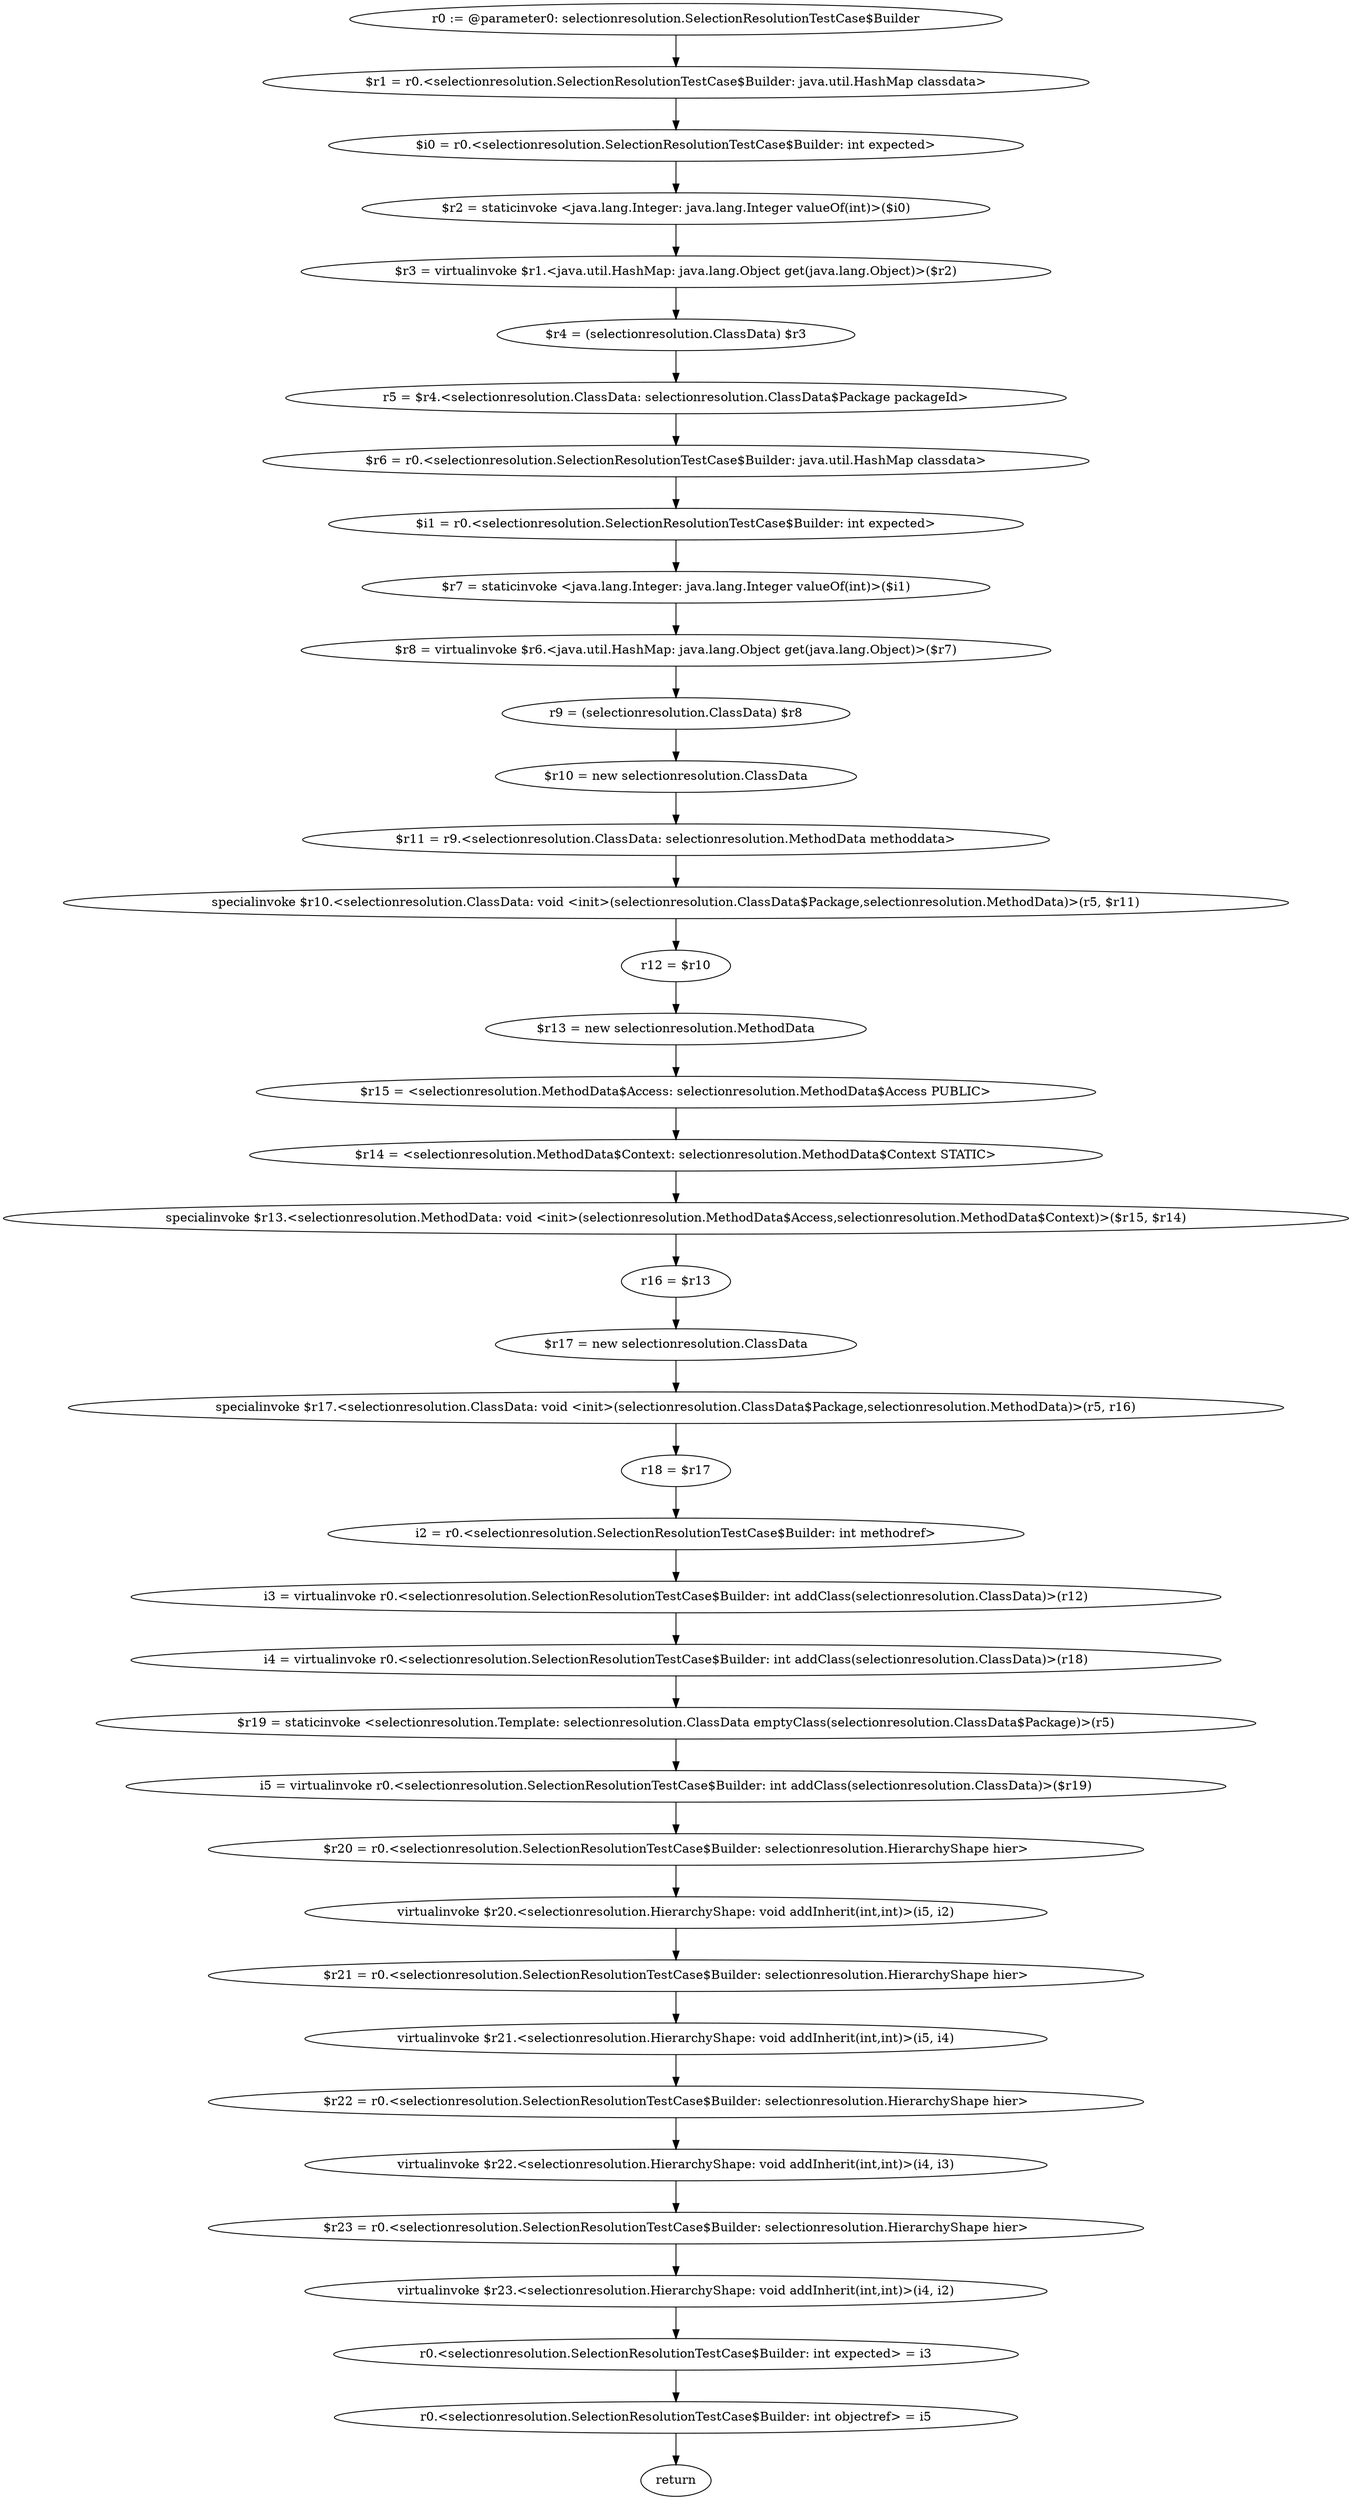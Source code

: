 digraph "unitGraph" {
    "r0 := @parameter0: selectionresolution.SelectionResolutionTestCase$Builder"
    "$r1 = r0.<selectionresolution.SelectionResolutionTestCase$Builder: java.util.HashMap classdata>"
    "$i0 = r0.<selectionresolution.SelectionResolutionTestCase$Builder: int expected>"
    "$r2 = staticinvoke <java.lang.Integer: java.lang.Integer valueOf(int)>($i0)"
    "$r3 = virtualinvoke $r1.<java.util.HashMap: java.lang.Object get(java.lang.Object)>($r2)"
    "$r4 = (selectionresolution.ClassData) $r3"
    "r5 = $r4.<selectionresolution.ClassData: selectionresolution.ClassData$Package packageId>"
    "$r6 = r0.<selectionresolution.SelectionResolutionTestCase$Builder: java.util.HashMap classdata>"
    "$i1 = r0.<selectionresolution.SelectionResolutionTestCase$Builder: int expected>"
    "$r7 = staticinvoke <java.lang.Integer: java.lang.Integer valueOf(int)>($i1)"
    "$r8 = virtualinvoke $r6.<java.util.HashMap: java.lang.Object get(java.lang.Object)>($r7)"
    "r9 = (selectionresolution.ClassData) $r8"
    "$r10 = new selectionresolution.ClassData"
    "$r11 = r9.<selectionresolution.ClassData: selectionresolution.MethodData methoddata>"
    "specialinvoke $r10.<selectionresolution.ClassData: void <init>(selectionresolution.ClassData$Package,selectionresolution.MethodData)>(r5, $r11)"
    "r12 = $r10"
    "$r13 = new selectionresolution.MethodData"
    "$r15 = <selectionresolution.MethodData$Access: selectionresolution.MethodData$Access PUBLIC>"
    "$r14 = <selectionresolution.MethodData$Context: selectionresolution.MethodData$Context STATIC>"
    "specialinvoke $r13.<selectionresolution.MethodData: void <init>(selectionresolution.MethodData$Access,selectionresolution.MethodData$Context)>($r15, $r14)"
    "r16 = $r13"
    "$r17 = new selectionresolution.ClassData"
    "specialinvoke $r17.<selectionresolution.ClassData: void <init>(selectionresolution.ClassData$Package,selectionresolution.MethodData)>(r5, r16)"
    "r18 = $r17"
    "i2 = r0.<selectionresolution.SelectionResolutionTestCase$Builder: int methodref>"
    "i3 = virtualinvoke r0.<selectionresolution.SelectionResolutionTestCase$Builder: int addClass(selectionresolution.ClassData)>(r12)"
    "i4 = virtualinvoke r0.<selectionresolution.SelectionResolutionTestCase$Builder: int addClass(selectionresolution.ClassData)>(r18)"
    "$r19 = staticinvoke <selectionresolution.Template: selectionresolution.ClassData emptyClass(selectionresolution.ClassData$Package)>(r5)"
    "i5 = virtualinvoke r0.<selectionresolution.SelectionResolutionTestCase$Builder: int addClass(selectionresolution.ClassData)>($r19)"
    "$r20 = r0.<selectionresolution.SelectionResolutionTestCase$Builder: selectionresolution.HierarchyShape hier>"
    "virtualinvoke $r20.<selectionresolution.HierarchyShape: void addInherit(int,int)>(i5, i2)"
    "$r21 = r0.<selectionresolution.SelectionResolutionTestCase$Builder: selectionresolution.HierarchyShape hier>"
    "virtualinvoke $r21.<selectionresolution.HierarchyShape: void addInherit(int,int)>(i5, i4)"
    "$r22 = r0.<selectionresolution.SelectionResolutionTestCase$Builder: selectionresolution.HierarchyShape hier>"
    "virtualinvoke $r22.<selectionresolution.HierarchyShape: void addInherit(int,int)>(i4, i3)"
    "$r23 = r0.<selectionresolution.SelectionResolutionTestCase$Builder: selectionresolution.HierarchyShape hier>"
    "virtualinvoke $r23.<selectionresolution.HierarchyShape: void addInherit(int,int)>(i4, i2)"
    "r0.<selectionresolution.SelectionResolutionTestCase$Builder: int expected> = i3"
    "r0.<selectionresolution.SelectionResolutionTestCase$Builder: int objectref> = i5"
    "return"
    "r0 := @parameter0: selectionresolution.SelectionResolutionTestCase$Builder"->"$r1 = r0.<selectionresolution.SelectionResolutionTestCase$Builder: java.util.HashMap classdata>";
    "$r1 = r0.<selectionresolution.SelectionResolutionTestCase$Builder: java.util.HashMap classdata>"->"$i0 = r0.<selectionresolution.SelectionResolutionTestCase$Builder: int expected>";
    "$i0 = r0.<selectionresolution.SelectionResolutionTestCase$Builder: int expected>"->"$r2 = staticinvoke <java.lang.Integer: java.lang.Integer valueOf(int)>($i0)";
    "$r2 = staticinvoke <java.lang.Integer: java.lang.Integer valueOf(int)>($i0)"->"$r3 = virtualinvoke $r1.<java.util.HashMap: java.lang.Object get(java.lang.Object)>($r2)";
    "$r3 = virtualinvoke $r1.<java.util.HashMap: java.lang.Object get(java.lang.Object)>($r2)"->"$r4 = (selectionresolution.ClassData) $r3";
    "$r4 = (selectionresolution.ClassData) $r3"->"r5 = $r4.<selectionresolution.ClassData: selectionresolution.ClassData$Package packageId>";
    "r5 = $r4.<selectionresolution.ClassData: selectionresolution.ClassData$Package packageId>"->"$r6 = r0.<selectionresolution.SelectionResolutionTestCase$Builder: java.util.HashMap classdata>";
    "$r6 = r0.<selectionresolution.SelectionResolutionTestCase$Builder: java.util.HashMap classdata>"->"$i1 = r0.<selectionresolution.SelectionResolutionTestCase$Builder: int expected>";
    "$i1 = r0.<selectionresolution.SelectionResolutionTestCase$Builder: int expected>"->"$r7 = staticinvoke <java.lang.Integer: java.lang.Integer valueOf(int)>($i1)";
    "$r7 = staticinvoke <java.lang.Integer: java.lang.Integer valueOf(int)>($i1)"->"$r8 = virtualinvoke $r6.<java.util.HashMap: java.lang.Object get(java.lang.Object)>($r7)";
    "$r8 = virtualinvoke $r6.<java.util.HashMap: java.lang.Object get(java.lang.Object)>($r7)"->"r9 = (selectionresolution.ClassData) $r8";
    "r9 = (selectionresolution.ClassData) $r8"->"$r10 = new selectionresolution.ClassData";
    "$r10 = new selectionresolution.ClassData"->"$r11 = r9.<selectionresolution.ClassData: selectionresolution.MethodData methoddata>";
    "$r11 = r9.<selectionresolution.ClassData: selectionresolution.MethodData methoddata>"->"specialinvoke $r10.<selectionresolution.ClassData: void <init>(selectionresolution.ClassData$Package,selectionresolution.MethodData)>(r5, $r11)";
    "specialinvoke $r10.<selectionresolution.ClassData: void <init>(selectionresolution.ClassData$Package,selectionresolution.MethodData)>(r5, $r11)"->"r12 = $r10";
    "r12 = $r10"->"$r13 = new selectionresolution.MethodData";
    "$r13 = new selectionresolution.MethodData"->"$r15 = <selectionresolution.MethodData$Access: selectionresolution.MethodData$Access PUBLIC>";
    "$r15 = <selectionresolution.MethodData$Access: selectionresolution.MethodData$Access PUBLIC>"->"$r14 = <selectionresolution.MethodData$Context: selectionresolution.MethodData$Context STATIC>";
    "$r14 = <selectionresolution.MethodData$Context: selectionresolution.MethodData$Context STATIC>"->"specialinvoke $r13.<selectionresolution.MethodData: void <init>(selectionresolution.MethodData$Access,selectionresolution.MethodData$Context)>($r15, $r14)";
    "specialinvoke $r13.<selectionresolution.MethodData: void <init>(selectionresolution.MethodData$Access,selectionresolution.MethodData$Context)>($r15, $r14)"->"r16 = $r13";
    "r16 = $r13"->"$r17 = new selectionresolution.ClassData";
    "$r17 = new selectionresolution.ClassData"->"specialinvoke $r17.<selectionresolution.ClassData: void <init>(selectionresolution.ClassData$Package,selectionresolution.MethodData)>(r5, r16)";
    "specialinvoke $r17.<selectionresolution.ClassData: void <init>(selectionresolution.ClassData$Package,selectionresolution.MethodData)>(r5, r16)"->"r18 = $r17";
    "r18 = $r17"->"i2 = r0.<selectionresolution.SelectionResolutionTestCase$Builder: int methodref>";
    "i2 = r0.<selectionresolution.SelectionResolutionTestCase$Builder: int methodref>"->"i3 = virtualinvoke r0.<selectionresolution.SelectionResolutionTestCase$Builder: int addClass(selectionresolution.ClassData)>(r12)";
    "i3 = virtualinvoke r0.<selectionresolution.SelectionResolutionTestCase$Builder: int addClass(selectionresolution.ClassData)>(r12)"->"i4 = virtualinvoke r0.<selectionresolution.SelectionResolutionTestCase$Builder: int addClass(selectionresolution.ClassData)>(r18)";
    "i4 = virtualinvoke r0.<selectionresolution.SelectionResolutionTestCase$Builder: int addClass(selectionresolution.ClassData)>(r18)"->"$r19 = staticinvoke <selectionresolution.Template: selectionresolution.ClassData emptyClass(selectionresolution.ClassData$Package)>(r5)";
    "$r19 = staticinvoke <selectionresolution.Template: selectionresolution.ClassData emptyClass(selectionresolution.ClassData$Package)>(r5)"->"i5 = virtualinvoke r0.<selectionresolution.SelectionResolutionTestCase$Builder: int addClass(selectionresolution.ClassData)>($r19)";
    "i5 = virtualinvoke r0.<selectionresolution.SelectionResolutionTestCase$Builder: int addClass(selectionresolution.ClassData)>($r19)"->"$r20 = r0.<selectionresolution.SelectionResolutionTestCase$Builder: selectionresolution.HierarchyShape hier>";
    "$r20 = r0.<selectionresolution.SelectionResolutionTestCase$Builder: selectionresolution.HierarchyShape hier>"->"virtualinvoke $r20.<selectionresolution.HierarchyShape: void addInherit(int,int)>(i5, i2)";
    "virtualinvoke $r20.<selectionresolution.HierarchyShape: void addInherit(int,int)>(i5, i2)"->"$r21 = r0.<selectionresolution.SelectionResolutionTestCase$Builder: selectionresolution.HierarchyShape hier>";
    "$r21 = r0.<selectionresolution.SelectionResolutionTestCase$Builder: selectionresolution.HierarchyShape hier>"->"virtualinvoke $r21.<selectionresolution.HierarchyShape: void addInherit(int,int)>(i5, i4)";
    "virtualinvoke $r21.<selectionresolution.HierarchyShape: void addInherit(int,int)>(i5, i4)"->"$r22 = r0.<selectionresolution.SelectionResolutionTestCase$Builder: selectionresolution.HierarchyShape hier>";
    "$r22 = r0.<selectionresolution.SelectionResolutionTestCase$Builder: selectionresolution.HierarchyShape hier>"->"virtualinvoke $r22.<selectionresolution.HierarchyShape: void addInherit(int,int)>(i4, i3)";
    "virtualinvoke $r22.<selectionresolution.HierarchyShape: void addInherit(int,int)>(i4, i3)"->"$r23 = r0.<selectionresolution.SelectionResolutionTestCase$Builder: selectionresolution.HierarchyShape hier>";
    "$r23 = r0.<selectionresolution.SelectionResolutionTestCase$Builder: selectionresolution.HierarchyShape hier>"->"virtualinvoke $r23.<selectionresolution.HierarchyShape: void addInherit(int,int)>(i4, i2)";
    "virtualinvoke $r23.<selectionresolution.HierarchyShape: void addInherit(int,int)>(i4, i2)"->"r0.<selectionresolution.SelectionResolutionTestCase$Builder: int expected> = i3";
    "r0.<selectionresolution.SelectionResolutionTestCase$Builder: int expected> = i3"->"r0.<selectionresolution.SelectionResolutionTestCase$Builder: int objectref> = i5";
    "r0.<selectionresolution.SelectionResolutionTestCase$Builder: int objectref> = i5"->"return";
}
